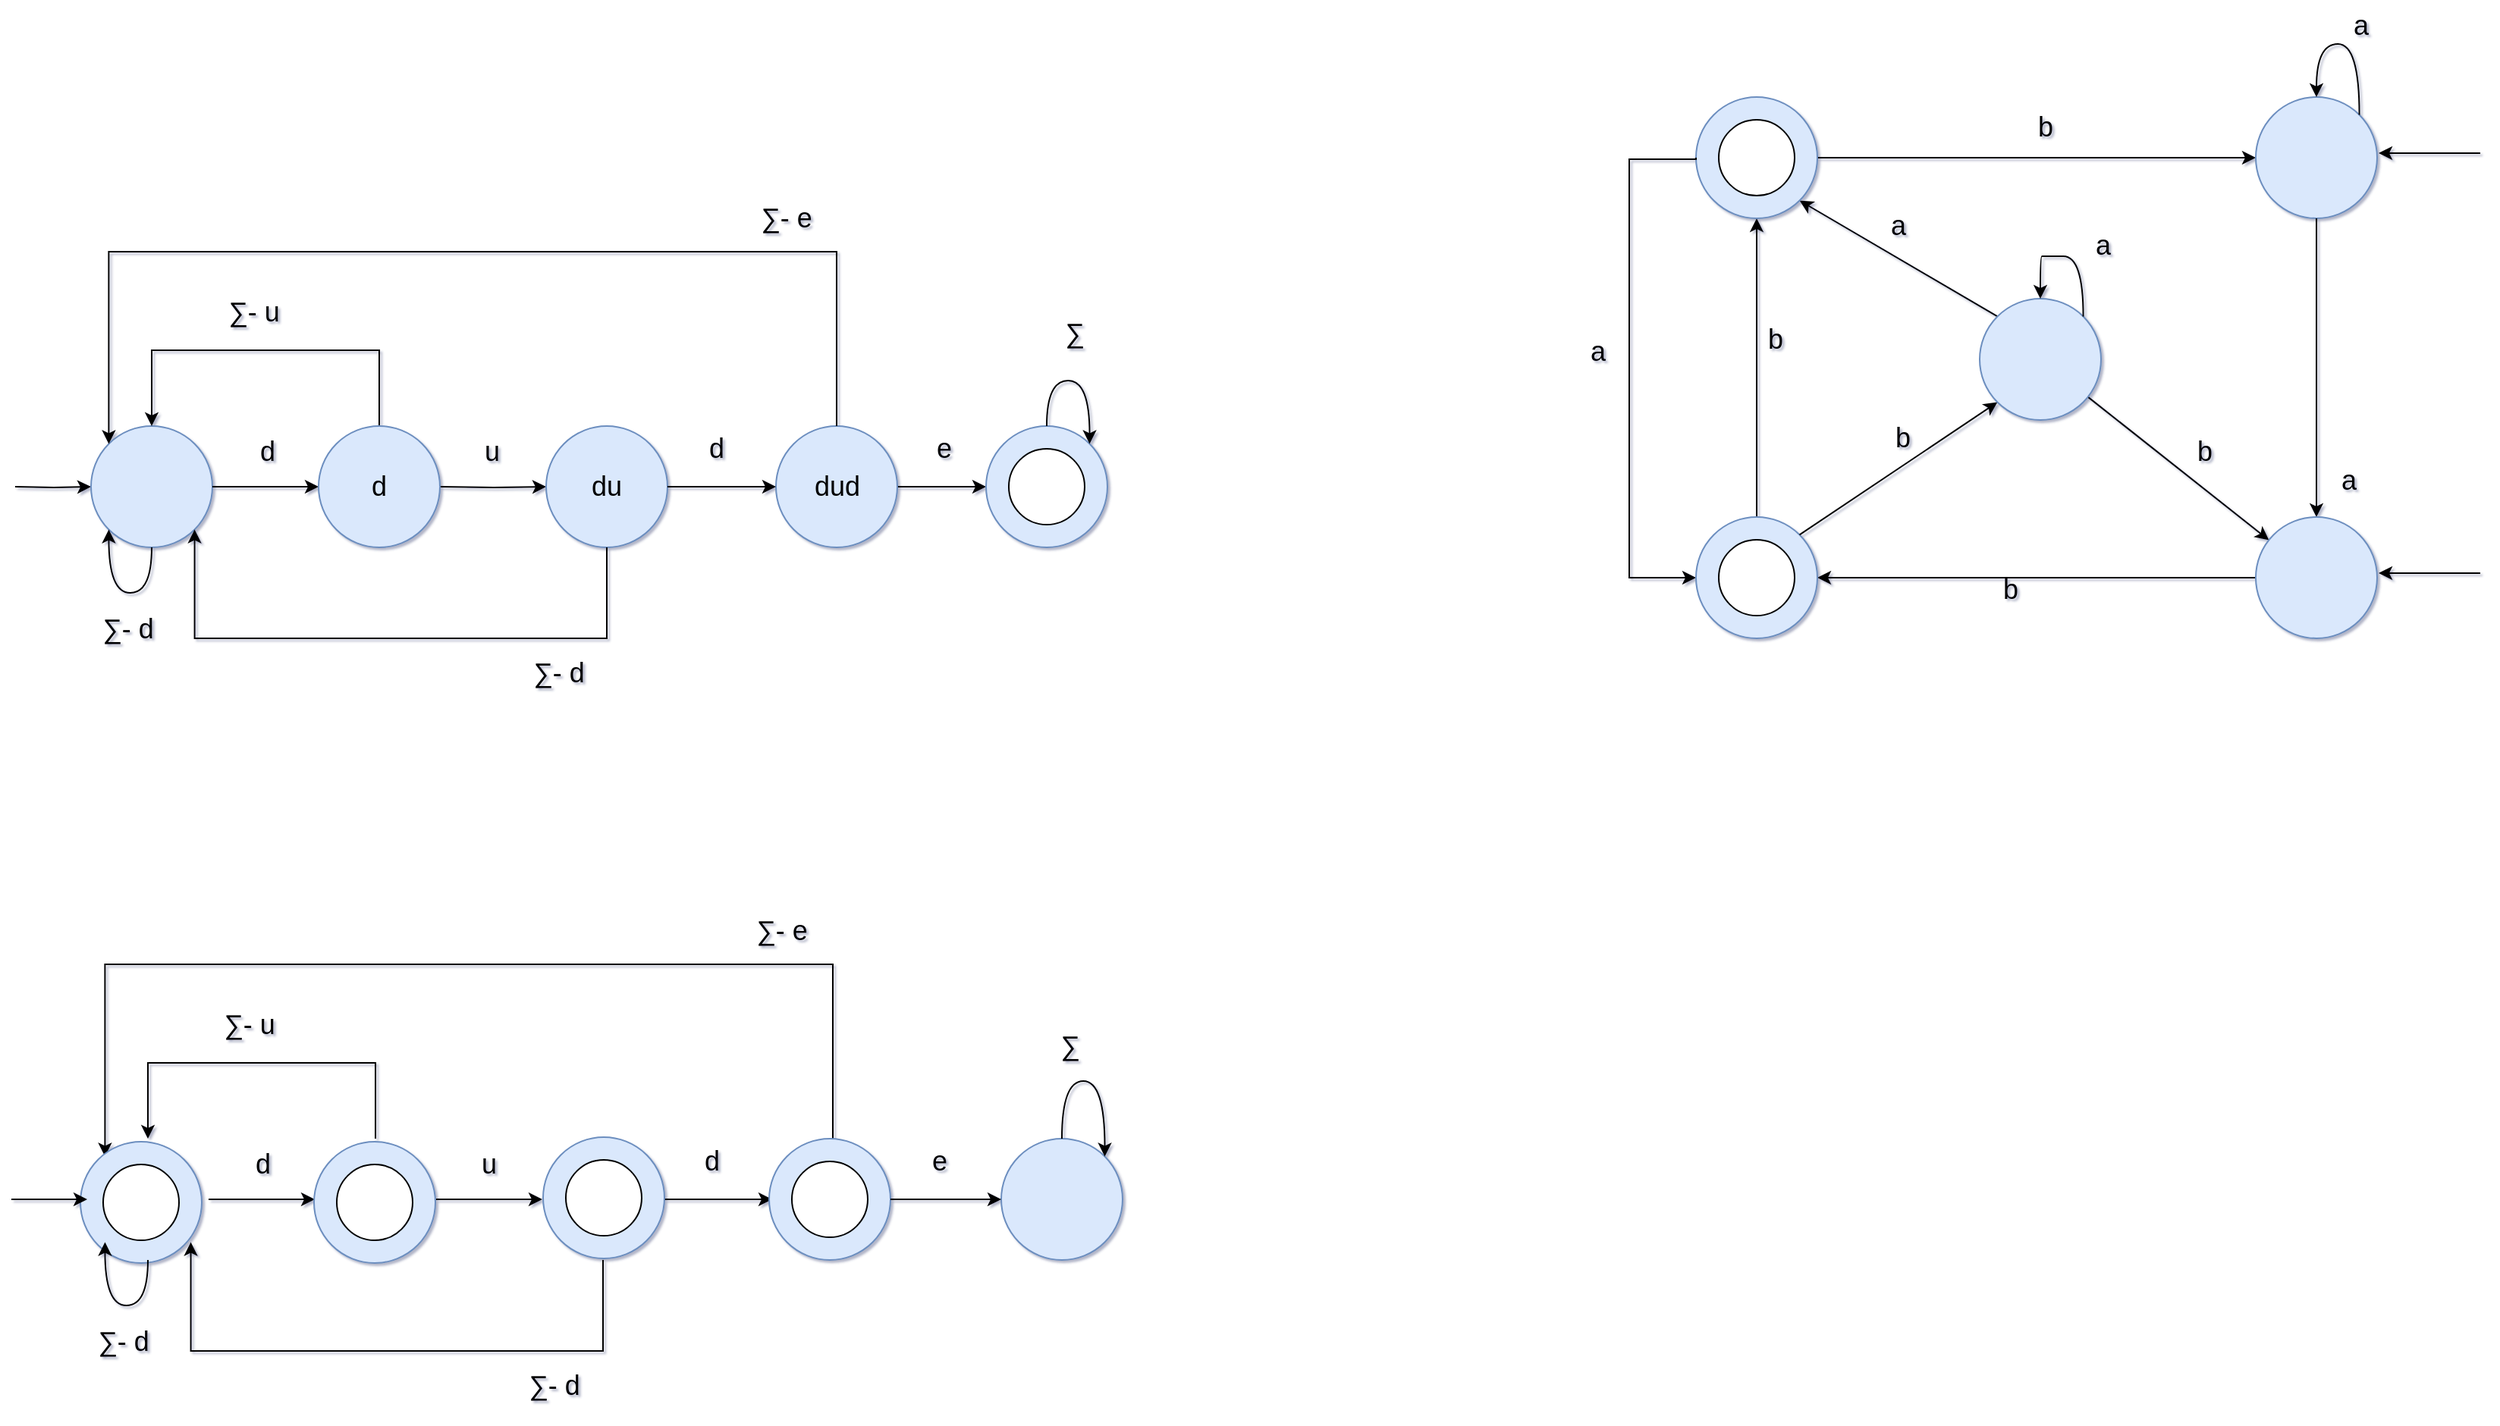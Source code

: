 <mxfile version="24.0.2" type="github">
  <diagram id="prtHgNgQTEPvFCAcTncT" name="Page-1">
    <mxGraphModel dx="731" dy="1011" grid="0" gridSize="15" guides="1" tooltips="1" connect="1" arrows="1" fold="1" page="0" pageScale="1" pageWidth="827" pageHeight="1169" math="0" shadow="1">
      <root>
        <mxCell id="0" />
        <mxCell id="1" parent="0" />
        <mxCell id="mm9sd67sM0A_G5Sb0UkS-7" style="edgeStyle=orthogonalEdgeStyle;rounded=0;orthogonalLoop=1;jettySize=auto;html=1;entryX=0;entryY=0.5;entryDx=0;entryDy=0;fontSize=18;" parent="1" target="mm9sd67sM0A_G5Sb0UkS-6" edge="1">
          <mxGeometry relative="1" as="geometry">
            <mxPoint x="64" y="361" as="targetPoint" />
            <mxPoint x="54" y="361" as="sourcePoint" />
          </mxGeometry>
        </mxCell>
        <mxCell id="mm9sd67sM0A_G5Sb0UkS-6" value="" style="ellipse;whiteSpace=wrap;html=1;aspect=fixed;hachureGap=4;fillColor=#dae8fc;strokeColor=#6c8ebf;rounded=0;fontSize=18;" parent="1" vertex="1">
          <mxGeometry x="104" y="321" width="80" height="80" as="geometry" />
        </mxCell>
        <mxCell id="mm9sd67sM0A_G5Sb0UkS-9" style="edgeStyle=orthogonalEdgeStyle;rounded=0;orthogonalLoop=1;jettySize=auto;html=1;exitX=1;exitY=0.5;exitDx=0;exitDy=0;entryX=0;entryY=0.5;entryDx=0;entryDy=0;fontSize=18;" parent="1" source="mm9sd67sM0A_G5Sb0UkS-6" target="mm9sd67sM0A_G5Sb0UkS-8" edge="1">
          <mxGeometry relative="1" as="geometry" />
        </mxCell>
        <mxCell id="mm9sd67sM0A_G5Sb0UkS-20" style="edgeStyle=orthogonalEdgeStyle;rounded=0;orthogonalLoop=1;jettySize=auto;html=1;exitX=1;exitY=0.5;exitDx=0;exitDy=0;entryX=0;entryY=0.5;entryDx=0;entryDy=0;fontSize=18;" parent="1" target="mm9sd67sM0A_G5Sb0UkS-22" edge="1">
          <mxGeometry relative="1" as="geometry">
            <mxPoint x="334" y="361" as="sourcePoint" />
          </mxGeometry>
        </mxCell>
        <mxCell id="mm9sd67sM0A_G5Sb0UkS-21" value="" style="group;fontSize=18;" parent="1" vertex="1" connectable="0">
          <mxGeometry x="404" y="321" width="80" height="80" as="geometry" />
        </mxCell>
        <mxCell id="mm9sd67sM0A_G5Sb0UkS-22" value="du" style="ellipse;whiteSpace=wrap;html=1;aspect=fixed;hachureGap=4;fillColor=#dae8fc;strokeColor=#6c8ebf;rounded=0;fontSize=18;" parent="mm9sd67sM0A_G5Sb0UkS-21" vertex="1">
          <mxGeometry width="80" height="80" as="geometry" />
        </mxCell>
        <mxCell id="mm9sd67sM0A_G5Sb0UkS-23" value="u" style="text;html=1;align=center;verticalAlign=middle;resizable=0;points=[];autosize=1;strokeColor=none;fillColor=none;fontSize=18;" parent="1" vertex="1">
          <mxGeometry x="345.5" y="315" width="45" height="45" as="geometry" />
        </mxCell>
        <mxCell id="mm9sd67sM0A_G5Sb0UkS-24" value="" style="group;fontSize=18;" parent="1" vertex="1" connectable="0">
          <mxGeometry x="555.5" y="321" width="80" height="80" as="geometry" />
        </mxCell>
        <mxCell id="mm9sd67sM0A_G5Sb0UkS-31" style="edgeStyle=orthogonalEdgeStyle;rounded=0;orthogonalLoop=1;jettySize=auto;html=1;exitX=1;exitY=0.5;exitDx=0;exitDy=0;fontSize=18;" parent="mm9sd67sM0A_G5Sb0UkS-24" source="mm9sd67sM0A_G5Sb0UkS-25" edge="1">
          <mxGeometry relative="1" as="geometry">
            <mxPoint x="138.5" y="40" as="targetPoint" />
          </mxGeometry>
        </mxCell>
        <mxCell id="mm9sd67sM0A_G5Sb0UkS-25" value="dud" style="ellipse;whiteSpace=wrap;html=1;aspect=fixed;hachureGap=4;fillColor=#dae8fc;strokeColor=#6c8ebf;rounded=0;fontSize=18;" parent="mm9sd67sM0A_G5Sb0UkS-24" vertex="1">
          <mxGeometry width="80" height="80" as="geometry" />
        </mxCell>
        <mxCell id="mm9sd67sM0A_G5Sb0UkS-27" style="edgeStyle=orthogonalEdgeStyle;rounded=0;orthogonalLoop=1;jettySize=auto;html=1;exitX=1;exitY=0.5;exitDx=0;exitDy=0;entryX=0;entryY=0.5;entryDx=0;entryDy=0;fontSize=18;" parent="1" source="mm9sd67sM0A_G5Sb0UkS-22" target="mm9sd67sM0A_G5Sb0UkS-25" edge="1">
          <mxGeometry relative="1" as="geometry" />
        </mxCell>
        <mxCell id="mm9sd67sM0A_G5Sb0UkS-28" value="d" style="text;html=1;align=center;verticalAlign=middle;resizable=0;points=[];autosize=1;strokeColor=none;fillColor=none;fontSize=18;" parent="1" vertex="1">
          <mxGeometry x="493" y="313" width="45" height="45" as="geometry" />
        </mxCell>
        <mxCell id="mm9sd67sM0A_G5Sb0UkS-32" value="e" style="text;html=1;align=center;verticalAlign=middle;resizable=0;points=[];autosize=1;strokeColor=none;fillColor=none;fontSize=18;" parent="1" vertex="1">
          <mxGeometry x="643" y="313" width="45" height="45" as="geometry" />
        </mxCell>
        <mxCell id="mm9sd67sM0A_G5Sb0UkS-35" value="" style="ellipse;whiteSpace=wrap;html=1;aspect=fixed;hachureGap=4;fillColor=#dae8fc;strokeColor=#6c8ebf;rounded=0;fontSize=18;" parent="1" vertex="1">
          <mxGeometry x="694" y="321" width="80" height="80" as="geometry" />
        </mxCell>
        <mxCell id="mm9sd67sM0A_G5Sb0UkS-36" value="" style="ellipse;whiteSpace=wrap;html=1;aspect=fixed;hachureGap=4;rounded=0;fontSize=18;" parent="1" vertex="1">
          <mxGeometry x="709" y="336" width="50" height="50" as="geometry" />
        </mxCell>
        <mxCell id="mm9sd67sM0A_G5Sb0UkS-37" style="edgeStyle=orthogonalEdgeStyle;rounded=0;orthogonalLoop=1;jettySize=auto;html=1;exitX=0.5;exitY=0;exitDx=0;exitDy=0;entryX=0.5;entryY=0;entryDx=0;entryDy=0;fontSize=18;" parent="1" source="mm9sd67sM0A_G5Sb0UkS-8" target="mm9sd67sM0A_G5Sb0UkS-6" edge="1">
          <mxGeometry relative="1" as="geometry">
            <Array as="points">
              <mxPoint x="294" y="271" />
              <mxPoint x="144" y="271" />
            </Array>
          </mxGeometry>
        </mxCell>
        <mxCell id="mm9sd67sM0A_G5Sb0UkS-38" style="edgeStyle=orthogonalEdgeStyle;rounded=0;orthogonalLoop=1;jettySize=auto;html=1;exitX=0.5;exitY=1;exitDx=0;exitDy=0;entryX=0;entryY=1;entryDx=0;entryDy=0;curved=1;fontSize=18;" parent="1" source="mm9sd67sM0A_G5Sb0UkS-6" target="mm9sd67sM0A_G5Sb0UkS-6" edge="1">
          <mxGeometry relative="1" as="geometry">
            <Array as="points">
              <mxPoint x="144" y="431" />
              <mxPoint x="116" y="431" />
            </Array>
          </mxGeometry>
        </mxCell>
        <mxCell id="mm9sd67sM0A_G5Sb0UkS-39" style="edgeStyle=orthogonalEdgeStyle;rounded=0;orthogonalLoop=1;jettySize=auto;html=1;exitX=0.5;exitY=0;exitDx=0;exitDy=0;entryX=1;entryY=0;entryDx=0;entryDy=0;curved=1;fontSize=18;" parent="1" source="mm9sd67sM0A_G5Sb0UkS-35" target="mm9sd67sM0A_G5Sb0UkS-35" edge="1">
          <mxGeometry relative="1" as="geometry">
            <Array as="points">
              <mxPoint x="734" y="291" />
              <mxPoint x="762" y="291" />
            </Array>
          </mxGeometry>
        </mxCell>
        <mxCell id="mm9sd67sM0A_G5Sb0UkS-40" value="∑" style="text;html=1;align=center;verticalAlign=middle;resizable=0;points=[];autosize=1;strokeColor=none;fillColor=none;fontSize=18;" parent="1" vertex="1">
          <mxGeometry x="729" y="237" width="45" height="45" as="geometry" />
        </mxCell>
        <mxCell id="mm9sd67sM0A_G5Sb0UkS-42" value="∑- u" style="text;html=1;align=center;verticalAlign=middle;resizable=0;points=[];autosize=1;strokeColor=none;fillColor=none;strokeWidth=1;fontSize=18;" parent="1" vertex="1">
          <mxGeometry x="173" y="223" width="75" height="45" as="geometry" />
        </mxCell>
        <mxCell id="mm9sd67sM0A_G5Sb0UkS-11" value="" style="group;fontSize=18;" parent="1" vertex="1" connectable="0">
          <mxGeometry x="254" y="321" width="80" height="80" as="geometry" />
        </mxCell>
        <mxCell id="mm9sd67sM0A_G5Sb0UkS-8" value="d" style="ellipse;whiteSpace=wrap;html=1;aspect=fixed;hachureGap=4;fillColor=#dae8fc;strokeColor=#6c8ebf;rounded=0;fontSize=18;" parent="mm9sd67sM0A_G5Sb0UkS-11" vertex="1">
          <mxGeometry width="80" height="80" as="geometry" />
        </mxCell>
        <mxCell id="mm9sd67sM0A_G5Sb0UkS-14" value="d" style="text;html=1;align=center;verticalAlign=middle;resizable=0;points=[];autosize=1;strokeColor=none;fillColor=none;fontSize=18;" parent="1" vertex="1">
          <mxGeometry x="197" y="315" width="45" height="45" as="geometry" />
        </mxCell>
        <mxCell id="mm9sd67sM0A_G5Sb0UkS-44" value="∑- d" style="text;html=1;align=center;verticalAlign=middle;resizable=0;points=[];autosize=1;strokeColor=none;fillColor=none;fontSize=18;" parent="1" vertex="1">
          <mxGeometry x="90" y="432" width="75" height="45" as="geometry" />
        </mxCell>
        <mxCell id="M_DK1BdY7dgoIv5enWq1-1" style="edgeStyle=orthogonalEdgeStyle;rounded=0;orthogonalLoop=1;jettySize=auto;html=1;exitX=0.5;exitY=1;exitDx=0;exitDy=0;entryX=1;entryY=1;entryDx=0;entryDy=0;" parent="1" source="mm9sd67sM0A_G5Sb0UkS-22" target="mm9sd67sM0A_G5Sb0UkS-6" edge="1">
          <mxGeometry relative="1" as="geometry">
            <Array as="points">
              <mxPoint x="444" y="461" />
              <mxPoint x="172" y="461" />
            </Array>
          </mxGeometry>
        </mxCell>
        <mxCell id="M_DK1BdY7dgoIv5enWq1-2" value="∑- d" style="text;html=1;align=center;verticalAlign=middle;resizable=0;points=[];autosize=1;strokeColor=none;fillColor=none;fontSize=18;" parent="1" vertex="1">
          <mxGeometry x="374" y="461" width="75" height="45" as="geometry" />
        </mxCell>
        <mxCell id="M_DK1BdY7dgoIv5enWq1-3" style="edgeStyle=orthogonalEdgeStyle;rounded=0;orthogonalLoop=1;jettySize=auto;html=1;exitX=0.5;exitY=0;exitDx=0;exitDy=0;entryX=0;entryY=0;entryDx=0;entryDy=0;" parent="1" source="mm9sd67sM0A_G5Sb0UkS-25" target="mm9sd67sM0A_G5Sb0UkS-6" edge="1">
          <mxGeometry relative="1" as="geometry">
            <Array as="points">
              <mxPoint x="596" y="206" />
              <mxPoint x="116" y="206" />
            </Array>
          </mxGeometry>
        </mxCell>
        <mxCell id="M_DK1BdY7dgoIv5enWq1-4" value="∑- e" style="text;html=1;align=center;verticalAlign=middle;resizable=0;points=[];autosize=1;strokeColor=none;fillColor=none;fontSize=18;" parent="1" vertex="1">
          <mxGeometry x="524" y="161" width="75" height="45" as="geometry" />
        </mxCell>
        <mxCell id="M_DK1BdY7dgoIv5enWq1-35" style="edgeStyle=orthogonalEdgeStyle;rounded=0;orthogonalLoop=1;jettySize=auto;html=1;exitX=1;exitY=0.5;exitDx=0;exitDy=0;entryX=0;entryY=0.5;entryDx=0;entryDy=0;fontSize=18;" parent="1" edge="1">
          <mxGeometry relative="1" as="geometry">
            <mxPoint x="181.5" y="831" as="sourcePoint" />
            <mxPoint x="251.5" y="831" as="targetPoint" />
          </mxGeometry>
        </mxCell>
        <mxCell id="M_DK1BdY7dgoIv5enWq1-36" style="edgeStyle=orthogonalEdgeStyle;rounded=0;orthogonalLoop=1;jettySize=auto;html=1;exitX=1;exitY=0.5;exitDx=0;exitDy=0;entryX=0;entryY=0.5;entryDx=0;entryDy=0;fontSize=18;" parent="1" edge="1">
          <mxGeometry relative="1" as="geometry">
            <mxPoint x="331.5" y="831" as="sourcePoint" />
            <mxPoint x="401.5" y="831" as="targetPoint" />
          </mxGeometry>
        </mxCell>
        <mxCell id="M_DK1BdY7dgoIv5enWq1-39" value="u" style="text;html=1;align=center;verticalAlign=middle;resizable=0;points=[];autosize=1;strokeColor=none;fillColor=none;fontSize=18;" parent="1" vertex="1">
          <mxGeometry x="343" y="785" width="45" height="45" as="geometry" />
        </mxCell>
        <mxCell id="M_DK1BdY7dgoIv5enWq1-43" style="edgeStyle=orthogonalEdgeStyle;rounded=0;orthogonalLoop=1;jettySize=auto;html=1;exitX=1;exitY=0.5;exitDx=0;exitDy=0;entryX=0;entryY=0.5;entryDx=0;entryDy=0;fontSize=18;" parent="1" edge="1">
          <mxGeometry relative="1" as="geometry">
            <mxPoint x="481.5" y="831" as="sourcePoint" />
            <mxPoint x="553" y="831" as="targetPoint" />
          </mxGeometry>
        </mxCell>
        <mxCell id="M_DK1BdY7dgoIv5enWq1-44" value="d" style="text;html=1;align=center;verticalAlign=middle;resizable=0;points=[];autosize=1;strokeColor=none;fillColor=none;fontSize=18;" parent="1" vertex="1">
          <mxGeometry x="490.5" y="783" width="45" height="45" as="geometry" />
        </mxCell>
        <mxCell id="M_DK1BdY7dgoIv5enWq1-45" value="e" style="text;html=1;align=center;verticalAlign=middle;resizable=0;points=[];autosize=1;strokeColor=none;fillColor=none;fontSize=18;" parent="1" vertex="1">
          <mxGeometry x="640.5" y="783" width="45" height="45" as="geometry" />
        </mxCell>
        <mxCell id="M_DK1BdY7dgoIv5enWq1-48" style="edgeStyle=orthogonalEdgeStyle;rounded=0;orthogonalLoop=1;jettySize=auto;html=1;exitX=0.5;exitY=0;exitDx=0;exitDy=0;entryX=0.5;entryY=0;entryDx=0;entryDy=0;fontSize=18;" parent="1" edge="1">
          <mxGeometry relative="1" as="geometry">
            <Array as="points">
              <mxPoint x="291.5" y="741" />
              <mxPoint x="141.5" y="741" />
            </Array>
            <mxPoint x="291.5" y="791" as="sourcePoint" />
            <mxPoint x="141.5" y="791" as="targetPoint" />
          </mxGeometry>
        </mxCell>
        <mxCell id="M_DK1BdY7dgoIv5enWq1-51" value="∑" style="text;html=1;align=center;verticalAlign=middle;resizable=0;points=[];autosize=1;strokeColor=none;fillColor=none;fontSize=18;" parent="1" vertex="1">
          <mxGeometry x="726.5" y="707" width="45" height="45" as="geometry" />
        </mxCell>
        <mxCell id="M_DK1BdY7dgoIv5enWq1-52" value="∑- u" style="text;html=1;align=center;verticalAlign=middle;resizable=0;points=[];autosize=1;strokeColor=none;fillColor=none;strokeWidth=1;fontSize=18;" parent="1" vertex="1">
          <mxGeometry x="170.5" y="693" width="75" height="45" as="geometry" />
        </mxCell>
        <mxCell id="M_DK1BdY7dgoIv5enWq1-55" value="d" style="text;html=1;align=center;verticalAlign=middle;resizable=0;points=[];autosize=1;strokeColor=none;fillColor=none;fontSize=18;" parent="1" vertex="1">
          <mxGeometry x="194.5" y="785" width="45" height="45" as="geometry" />
        </mxCell>
        <mxCell id="M_DK1BdY7dgoIv5enWq1-56" value="∑- d" style="text;html=1;align=center;verticalAlign=middle;resizable=0;points=[];autosize=1;strokeColor=none;fillColor=none;fontSize=18;" parent="1" vertex="1">
          <mxGeometry x="87.5" y="902" width="75" height="45" as="geometry" />
        </mxCell>
        <mxCell id="M_DK1BdY7dgoIv5enWq1-57" style="edgeStyle=orthogonalEdgeStyle;rounded=0;orthogonalLoop=1;jettySize=auto;html=1;exitX=0.5;exitY=1;exitDx=0;exitDy=0;entryX=1;entryY=1;entryDx=0;entryDy=0;" parent="1" edge="1">
          <mxGeometry relative="1" as="geometry">
            <Array as="points">
              <mxPoint x="441.5" y="931" />
              <mxPoint x="169.5" y="931" />
            </Array>
            <mxPoint x="441.5" y="871" as="sourcePoint" />
            <mxPoint x="169.784" y="859.284" as="targetPoint" />
          </mxGeometry>
        </mxCell>
        <mxCell id="M_DK1BdY7dgoIv5enWq1-58" value="∑- d" style="text;html=1;align=center;verticalAlign=middle;resizable=0;points=[];autosize=1;strokeColor=none;fillColor=none;fontSize=18;" parent="1" vertex="1">
          <mxGeometry x="371.5" y="931" width="75" height="45" as="geometry" />
        </mxCell>
        <mxCell id="M_DK1BdY7dgoIv5enWq1-59" style="edgeStyle=orthogonalEdgeStyle;rounded=0;orthogonalLoop=1;jettySize=auto;html=1;exitX=0.5;exitY=0;exitDx=0;exitDy=0;entryX=0;entryY=0;entryDx=0;entryDy=0;" parent="1" edge="1">
          <mxGeometry relative="1" as="geometry">
            <Array as="points">
              <mxPoint x="593.5" y="676" />
              <mxPoint x="113.5" y="676" />
            </Array>
            <mxPoint x="593" y="791" as="sourcePoint" />
            <mxPoint x="113.216" y="802.716" as="targetPoint" />
          </mxGeometry>
        </mxCell>
        <mxCell id="M_DK1BdY7dgoIv5enWq1-60" value="∑- e" style="text;html=1;align=center;verticalAlign=middle;resizable=0;points=[];autosize=1;strokeColor=none;fillColor=none;fontSize=18;" parent="1" vertex="1">
          <mxGeometry x="521.5" y="631" width="75" height="45" as="geometry" />
        </mxCell>
        <mxCell id="M_DK1BdY7dgoIv5enWq1-65" value="" style="group" parent="1" vertex="1" connectable="0">
          <mxGeometry x="551" y="791" width="80" height="80" as="geometry" />
        </mxCell>
        <mxCell id="M_DK1BdY7dgoIv5enWq1-66" value="" style="ellipse;whiteSpace=wrap;html=1;aspect=fixed;hachureGap=4;fillColor=#dae8fc;strokeColor=#6c8ebf;rounded=0;fontSize=18;" parent="M_DK1BdY7dgoIv5enWq1-65" vertex="1">
          <mxGeometry width="80" height="80" as="geometry" />
        </mxCell>
        <mxCell id="M_DK1BdY7dgoIv5enWq1-67" value="" style="ellipse;whiteSpace=wrap;html=1;aspect=fixed;hachureGap=4;rounded=0;fontSize=18;" parent="M_DK1BdY7dgoIv5enWq1-65" vertex="1">
          <mxGeometry x="15" y="15" width="50" height="50" as="geometry" />
        </mxCell>
        <mxCell id="M_DK1BdY7dgoIv5enWq1-69" value="" style="group" parent="1" vertex="1" connectable="0">
          <mxGeometry x="402" y="790" width="80" height="80" as="geometry" />
        </mxCell>
        <mxCell id="M_DK1BdY7dgoIv5enWq1-70" value="" style="ellipse;whiteSpace=wrap;html=1;aspect=fixed;hachureGap=4;fillColor=#dae8fc;strokeColor=#6c8ebf;rounded=0;fontSize=18;" parent="M_DK1BdY7dgoIv5enWq1-69" vertex="1">
          <mxGeometry width="80" height="80" as="geometry" />
        </mxCell>
        <mxCell id="M_DK1BdY7dgoIv5enWq1-71" value="" style="ellipse;whiteSpace=wrap;html=1;aspect=fixed;hachureGap=4;rounded=0;fontSize=18;" parent="M_DK1BdY7dgoIv5enWq1-69" vertex="1">
          <mxGeometry x="15" y="15" width="50" height="50" as="geometry" />
        </mxCell>
        <mxCell id="M_DK1BdY7dgoIv5enWq1-72" value="" style="group" parent="1" vertex="1" connectable="0">
          <mxGeometry x="251" y="793" width="80" height="80" as="geometry" />
        </mxCell>
        <mxCell id="M_DK1BdY7dgoIv5enWq1-73" value="" style="ellipse;whiteSpace=wrap;html=1;aspect=fixed;hachureGap=4;fillColor=#dae8fc;strokeColor=#6c8ebf;rounded=0;fontSize=18;" parent="M_DK1BdY7dgoIv5enWq1-72" vertex="1">
          <mxGeometry width="80" height="80" as="geometry" />
        </mxCell>
        <mxCell id="M_DK1BdY7dgoIv5enWq1-74" value="" style="ellipse;whiteSpace=wrap;html=1;aspect=fixed;hachureGap=4;rounded=0;fontSize=18;" parent="M_DK1BdY7dgoIv5enWq1-72" vertex="1">
          <mxGeometry x="15" y="15" width="50" height="50" as="geometry" />
        </mxCell>
        <mxCell id="M_DK1BdY7dgoIv5enWq1-75" value="" style="group" parent="1" vertex="1" connectable="0">
          <mxGeometry x="97" y="793" width="80" height="80" as="geometry" />
        </mxCell>
        <mxCell id="M_DK1BdY7dgoIv5enWq1-76" value="" style="ellipse;whiteSpace=wrap;html=1;aspect=fixed;hachureGap=4;fillColor=#dae8fc;strokeColor=#6c8ebf;rounded=0;fontSize=18;" parent="M_DK1BdY7dgoIv5enWq1-75" vertex="1">
          <mxGeometry width="80" height="80" as="geometry" />
        </mxCell>
        <mxCell id="M_DK1BdY7dgoIv5enWq1-77" value="" style="ellipse;whiteSpace=wrap;html=1;aspect=fixed;hachureGap=4;rounded=0;fontSize=18;" parent="M_DK1BdY7dgoIv5enWq1-75" vertex="1">
          <mxGeometry x="15" y="15" width="50" height="50" as="geometry" />
        </mxCell>
        <mxCell id="M_DK1BdY7dgoIv5enWq1-49" style="edgeStyle=orthogonalEdgeStyle;rounded=0;orthogonalLoop=1;jettySize=auto;html=1;exitX=0.5;exitY=1;exitDx=0;exitDy=0;entryX=0;entryY=1;entryDx=0;entryDy=0;curved=1;fontSize=18;" parent="1" edge="1">
          <mxGeometry relative="1" as="geometry">
            <Array as="points">
              <mxPoint x="141.5" y="901" />
              <mxPoint x="113.5" y="901" />
            </Array>
            <mxPoint x="141.5" y="871" as="sourcePoint" />
            <mxPoint x="113.216" y="859.284" as="targetPoint" />
          </mxGeometry>
        </mxCell>
        <mxCell id="M_DK1BdY7dgoIv5enWq1-33" style="edgeStyle=orthogonalEdgeStyle;rounded=0;orthogonalLoop=1;jettySize=auto;html=1;entryX=0;entryY=0.5;entryDx=0;entryDy=0;fontSize=18;" parent="1" edge="1">
          <mxGeometry relative="1" as="geometry">
            <mxPoint x="101.5" y="831" as="targetPoint" />
            <mxPoint x="51.5" y="831" as="sourcePoint" />
          </mxGeometry>
        </mxCell>
        <mxCell id="M_DK1BdY7dgoIv5enWq1-78" value="" style="ellipse;whiteSpace=wrap;html=1;aspect=fixed;hachureGap=4;fillColor=#dae8fc;strokeColor=#6c8ebf;rounded=0;fontSize=18;" parent="1" vertex="1">
          <mxGeometry x="704" y="791" width="80" height="80" as="geometry" />
        </mxCell>
        <mxCell id="M_DK1BdY7dgoIv5enWq1-79" style="edgeStyle=orthogonalEdgeStyle;rounded=0;orthogonalLoop=1;jettySize=auto;html=1;exitX=1;exitY=0.5;exitDx=0;exitDy=0;entryX=0;entryY=0.5;entryDx=0;entryDy=0;" parent="1" source="M_DK1BdY7dgoIv5enWq1-66" target="M_DK1BdY7dgoIv5enWq1-78" edge="1">
          <mxGeometry relative="1" as="geometry" />
        </mxCell>
        <mxCell id="M_DK1BdY7dgoIv5enWq1-80" style="edgeStyle=orthogonalEdgeStyle;rounded=0;orthogonalLoop=1;jettySize=auto;html=1;exitX=0.5;exitY=0;exitDx=0;exitDy=0;entryX=1;entryY=0;entryDx=0;entryDy=0;curved=1;" parent="1" source="M_DK1BdY7dgoIv5enWq1-78" target="M_DK1BdY7dgoIv5enWq1-78" edge="1">
          <mxGeometry relative="1" as="geometry">
            <Array as="points">
              <mxPoint x="744" y="753" />
              <mxPoint x="772" y="753" />
            </Array>
          </mxGeometry>
        </mxCell>
        <mxCell id="d25zeLT_CCKNkkWwXjsE-8" value="" style="edgeStyle=orthogonalEdgeStyle;rounded=0;orthogonalLoop=1;jettySize=auto;html=1;exitX=1;exitY=0.5;exitDx=0;exitDy=0;" edge="1" parent="1" source="d25zeLT_CCKNkkWwXjsE-9" target="d25zeLT_CCKNkkWwXjsE-2">
          <mxGeometry relative="1" as="geometry">
            <mxPoint x="1451" y="144" as="sourcePoint" />
          </mxGeometry>
        </mxCell>
        <mxCell id="d25zeLT_CCKNkkWwXjsE-2" value="" style="ellipse;whiteSpace=wrap;html=1;aspect=fixed;hachureGap=4;fillColor=#dae8fc;strokeColor=#6c8ebf;rounded=0;fontSize=18;" vertex="1" parent="1">
          <mxGeometry x="1531" y="104" width="80" height="80" as="geometry" />
        </mxCell>
        <mxCell id="d25zeLT_CCKNkkWwXjsE-6" style="edgeStyle=orthogonalEdgeStyle;rounded=0;orthogonalLoop=1;jettySize=auto;html=1;fontSize=18;" edge="1" parent="1">
          <mxGeometry relative="1" as="geometry">
            <mxPoint x="1612" y="141" as="targetPoint" />
            <mxPoint x="1679" y="141" as="sourcePoint" />
          </mxGeometry>
        </mxCell>
        <mxCell id="d25zeLT_CCKNkkWwXjsE-21" style="rounded=0;orthogonalLoop=1;jettySize=auto;html=1;exitX=0;exitY=0;exitDx=0;exitDy=0;entryX=1;entryY=1;entryDx=0;entryDy=0;" edge="1" parent="1" source="d25zeLT_CCKNkkWwXjsE-17" target="d25zeLT_CCKNkkWwXjsE-9">
          <mxGeometry relative="1" as="geometry" />
        </mxCell>
        <mxCell id="d25zeLT_CCKNkkWwXjsE-27" style="edgeStyle=orthogonalEdgeStyle;rounded=0;orthogonalLoop=1;jettySize=auto;html=1;exitX=0.5;exitY=0;exitDx=0;exitDy=0;" edge="1" parent="1" source="d25zeLT_CCKNkkWwXjsE-14" target="d25zeLT_CCKNkkWwXjsE-9">
          <mxGeometry relative="1" as="geometry" />
        </mxCell>
        <mxCell id="d25zeLT_CCKNkkWwXjsE-9" value="" style="ellipse;whiteSpace=wrap;html=1;aspect=fixed;hachureGap=4;fillColor=#dae8fc;strokeColor=#6c8ebf;rounded=0;fontSize=18;" vertex="1" parent="1">
          <mxGeometry x="1162" y="104" width="80" height="80" as="geometry" />
        </mxCell>
        <mxCell id="d25zeLT_CCKNkkWwXjsE-10" value="" style="ellipse;whiteSpace=wrap;html=1;aspect=fixed;hachureGap=4;rounded=0;fontSize=18;" vertex="1" parent="1">
          <mxGeometry x="1177" y="119" width="50" height="50" as="geometry" />
        </mxCell>
        <mxCell id="d25zeLT_CCKNkkWwXjsE-18" value="" style="rounded=0;orthogonalLoop=1;jettySize=auto;html=1;" edge="1" parent="1" source="d25zeLT_CCKNkkWwXjsE-17" target="d25zeLT_CCKNkkWwXjsE-12">
          <mxGeometry relative="1" as="geometry" />
        </mxCell>
        <mxCell id="d25zeLT_CCKNkkWwXjsE-23" style="edgeStyle=orthogonalEdgeStyle;rounded=0;orthogonalLoop=1;jettySize=auto;html=1;" edge="1" parent="1" source="d25zeLT_CCKNkkWwXjsE-2" target="d25zeLT_CCKNkkWwXjsE-12">
          <mxGeometry relative="1" as="geometry" />
        </mxCell>
        <mxCell id="d25zeLT_CCKNkkWwXjsE-43" style="edgeStyle=orthogonalEdgeStyle;rounded=0;orthogonalLoop=1;jettySize=auto;html=1;fontFamily=Helvetica;fontSize=18;fontColor=default;" edge="1" parent="1" source="d25zeLT_CCKNkkWwXjsE-12" target="d25zeLT_CCKNkkWwXjsE-14">
          <mxGeometry relative="1" as="geometry" />
        </mxCell>
        <mxCell id="d25zeLT_CCKNkkWwXjsE-12" value="" style="ellipse;whiteSpace=wrap;html=1;aspect=fixed;hachureGap=4;fillColor=#dae8fc;strokeColor=#6c8ebf;rounded=0;fontSize=18;" vertex="1" parent="1">
          <mxGeometry x="1531" y="381" width="80" height="80" as="geometry" />
        </mxCell>
        <mxCell id="d25zeLT_CCKNkkWwXjsE-13" style="edgeStyle=orthogonalEdgeStyle;rounded=0;orthogonalLoop=1;jettySize=auto;html=1;fontSize=18;" edge="1" parent="1">
          <mxGeometry relative="1" as="geometry">
            <mxPoint x="1612" y="418" as="targetPoint" />
            <mxPoint x="1679" y="418" as="sourcePoint" />
          </mxGeometry>
        </mxCell>
        <mxCell id="d25zeLT_CCKNkkWwXjsE-28" style="edgeStyle=orthogonalEdgeStyle;rounded=0;orthogonalLoop=1;jettySize=auto;html=1;exitX=0;exitY=0.5;exitDx=0;exitDy=0;" edge="1" parent="1" source="d25zeLT_CCKNkkWwXjsE-9" target="d25zeLT_CCKNkkWwXjsE-14">
          <mxGeometry relative="1" as="geometry">
            <Array as="points">
              <mxPoint x="1118" y="145" />
              <mxPoint x="1118" y="421" />
            </Array>
          </mxGeometry>
        </mxCell>
        <mxCell id="d25zeLT_CCKNkkWwXjsE-14" value="" style="ellipse;whiteSpace=wrap;html=1;aspect=fixed;hachureGap=4;fillColor=#dae8fc;strokeColor=#6c8ebf;rounded=0;fontSize=18;" vertex="1" parent="1">
          <mxGeometry x="1162" y="381" width="80" height="80" as="geometry" />
        </mxCell>
        <mxCell id="d25zeLT_CCKNkkWwXjsE-15" value="" style="ellipse;whiteSpace=wrap;html=1;aspect=fixed;hachureGap=4;rounded=0;fontSize=18;" vertex="1" parent="1">
          <mxGeometry x="1177" y="396" width="50" height="50" as="geometry" />
        </mxCell>
        <mxCell id="d25zeLT_CCKNkkWwXjsE-22" style="rounded=0;orthogonalLoop=1;jettySize=auto;html=1;exitX=1;exitY=0;exitDx=0;exitDy=0;entryX=0;entryY=1;entryDx=0;entryDy=0;" edge="1" parent="1" source="d25zeLT_CCKNkkWwXjsE-14" target="d25zeLT_CCKNkkWwXjsE-17">
          <mxGeometry relative="1" as="geometry" />
        </mxCell>
        <mxCell id="d25zeLT_CCKNkkWwXjsE-17" value="" style="ellipse;whiteSpace=wrap;html=1;aspect=fixed;hachureGap=4;fillColor=#dae8fc;strokeColor=#6c8ebf;rounded=0;fontSize=18;" vertex="1" parent="1">
          <mxGeometry x="1349" y="237" width="80" height="80" as="geometry" />
        </mxCell>
        <mxCell id="d25zeLT_CCKNkkWwXjsE-19" style="edgeStyle=orthogonalEdgeStyle;rounded=0;orthogonalLoop=1;jettySize=auto;html=1;exitX=1;exitY=0;exitDx=0;exitDy=0;entryX=0.5;entryY=0;entryDx=0;entryDy=0;curved=1;" edge="1" parent="1" source="d25zeLT_CCKNkkWwXjsE-17" target="d25zeLT_CCKNkkWwXjsE-17">
          <mxGeometry relative="1" as="geometry">
            <Array as="points">
              <mxPoint x="1391" y="209" />
              <mxPoint x="1363" y="209" />
            </Array>
          </mxGeometry>
        </mxCell>
        <mxCell id="d25zeLT_CCKNkkWwXjsE-24" style="edgeStyle=orthogonalEdgeStyle;rounded=0;orthogonalLoop=1;jettySize=auto;html=1;exitX=1;exitY=0;exitDx=0;exitDy=0;entryX=0.5;entryY=0;entryDx=0;entryDy=0;curved=1;" edge="1" parent="1" source="d25zeLT_CCKNkkWwXjsE-2" target="d25zeLT_CCKNkkWwXjsE-2">
          <mxGeometry relative="1" as="geometry">
            <Array as="points">
              <mxPoint x="1599" y="69" />
              <mxPoint x="1571" y="69" />
            </Array>
          </mxGeometry>
        </mxCell>
        <mxCell id="d25zeLT_CCKNkkWwXjsE-32" value="&lt;h2&gt;&lt;span style=&quot;font-weight: normal;&quot;&gt;b&lt;/span&gt;&lt;/h2&gt;" style="text;html=1;align=center;verticalAlign=middle;resizable=0;points=[];autosize=1;strokeColor=none;fillColor=none;fontFamily=Helvetica;fontSize=12;fontColor=default;" vertex="1" parent="1">
          <mxGeometry x="1483" y="306" width="28" height="63" as="geometry" />
        </mxCell>
        <mxCell id="d25zeLT_CCKNkkWwXjsE-33" value="a" style="text;html=1;align=center;verticalAlign=middle;resizable=0;points=[];autosize=1;strokeColor=none;fillColor=none;fontFamily=Helvetica;fontSize=18;fontColor=default;" vertex="1" parent="1">
          <mxGeometry x="1416" y="185" width="28" height="34" as="geometry" />
        </mxCell>
        <mxCell id="d25zeLT_CCKNkkWwXjsE-34" value="a" style="text;html=1;align=center;verticalAlign=middle;resizable=0;points=[];autosize=1;strokeColor=none;fillColor=none;fontFamily=Helvetica;fontSize=18;fontColor=default;" vertex="1" parent="1">
          <mxGeometry x="1578" y="340" width="28" height="34" as="geometry" />
        </mxCell>
        <mxCell id="d25zeLT_CCKNkkWwXjsE-35" value="a" style="text;html=1;align=center;verticalAlign=middle;resizable=0;points=[];autosize=1;strokeColor=none;fillColor=none;fontFamily=Helvetica;fontSize=18;fontColor=default;" vertex="1" parent="1">
          <mxGeometry x="1586" y="40" width="28" height="34" as="geometry" />
        </mxCell>
        <mxCell id="d25zeLT_CCKNkkWwXjsE-36" value="b" style="text;html=1;align=center;verticalAlign=middle;resizable=0;points=[];autosize=1;strokeColor=none;fillColor=none;fontFamily=Helvetica;fontSize=18;fontColor=default;" vertex="1" parent="1">
          <mxGeometry x="1378" y="107" width="28" height="34" as="geometry" />
        </mxCell>
        <mxCell id="d25zeLT_CCKNkkWwXjsE-37" value="a" style="text;html=1;align=center;verticalAlign=middle;resizable=0;points=[];autosize=1;strokeColor=none;fillColor=none;fontFamily=Helvetica;fontSize=18;fontColor=default;" vertex="1" parent="1">
          <mxGeometry x="1281" y="172" width="28" height="34" as="geometry" />
        </mxCell>
        <mxCell id="d25zeLT_CCKNkkWwXjsE-38" value="b" style="text;html=1;align=center;verticalAlign=middle;resizable=0;points=[];autosize=1;strokeColor=none;fillColor=none;fontFamily=Helvetica;fontSize=18;fontColor=default;" vertex="1" parent="1">
          <mxGeometry x="1284" y="312" width="28" height="34" as="geometry" />
        </mxCell>
        <mxCell id="d25zeLT_CCKNkkWwXjsE-39" value="b" style="text;html=1;align=center;verticalAlign=middle;resizable=0;points=[];autosize=1;strokeColor=none;fillColor=none;fontFamily=Helvetica;fontSize=18;fontColor=default;" vertex="1" parent="1">
          <mxGeometry x="1200" y="247" width="28" height="34" as="geometry" />
        </mxCell>
        <mxCell id="d25zeLT_CCKNkkWwXjsE-40" value="a" style="text;html=1;align=center;verticalAlign=middle;resizable=0;points=[];autosize=1;strokeColor=none;fillColor=none;fontFamily=Helvetica;fontSize=18;fontColor=default;" vertex="1" parent="1">
          <mxGeometry x="1083" y="255" width="28" height="34" as="geometry" />
        </mxCell>
        <mxCell id="d25zeLT_CCKNkkWwXjsE-41" value="b" style="text;html=1;align=center;verticalAlign=middle;resizable=0;points=[];autosize=1;strokeColor=none;fillColor=none;fontFamily=Helvetica;fontSize=18;fontColor=default;" vertex="1" parent="1">
          <mxGeometry x="1355" y="412" width="28" height="34" as="geometry" />
        </mxCell>
      </root>
    </mxGraphModel>
  </diagram>
</mxfile>
